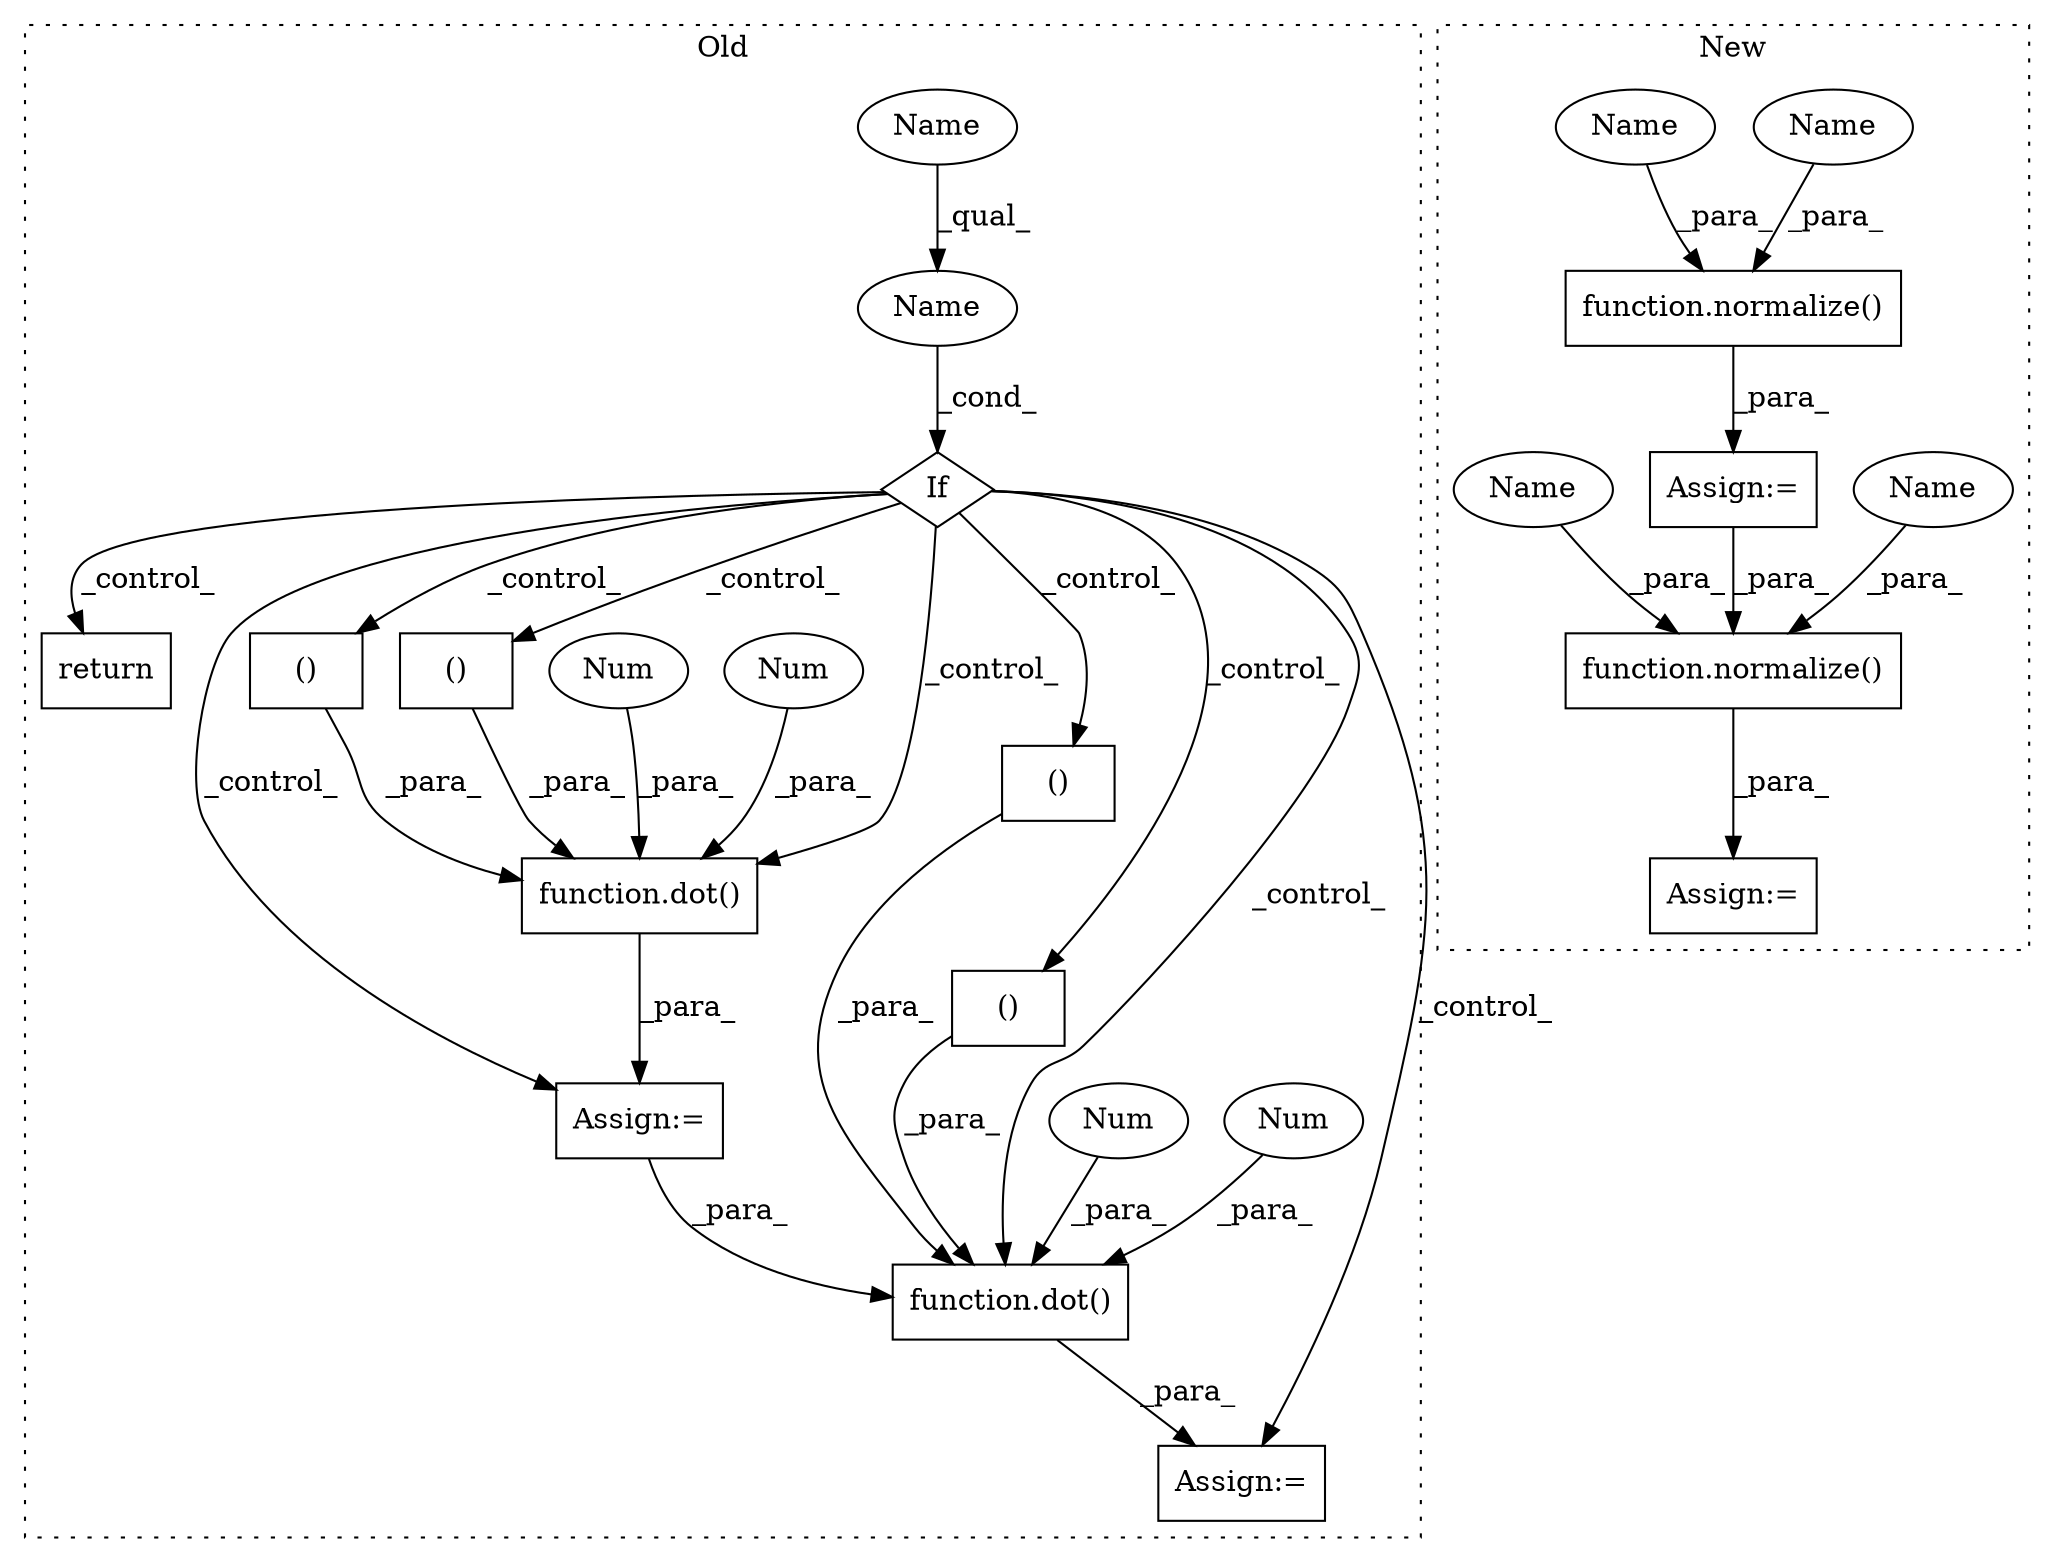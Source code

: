 digraph G {
subgraph cluster0 {
1 [label="return" a="93" s="4423" l="7" shape="box"];
4 [label="Name" a="87" s="4394" l="19" shape="ellipse"];
5 [label="Assign:=" a="68" s="4518" l="3" shape="box"];
6 [label="If" a="96" s="4391" l="3" shape="diamond"];
7 [label="()" a="54" s="4503" l="2" shape="box"];
9 [label="()" a="54" s="4507" l="2" shape="box"];
10 [label="function.dot()" a="75" s="4624,4658" l="4,1" shape="box"];
11 [label="()" a="54" s="4656" l="2" shape="box"];
12 [label="function.dot()" a="75" s="4475,4509" l="4,1" shape="box"];
13 [label="()" a="54" s="4652" l="2" shape="box"];
14 [label="Num" a="76" s="4500" l="1" shape="ellipse"];
15 [label="Num" a="76" s="4649" l="1" shape="ellipse"];
16 [label="Num" a="76" s="4645" l="2" shape="ellipse"];
17 [label="Num" a="76" s="4496" l="2" shape="ellipse"];
19 [label="Assign:=" a="68" s="4621" l="3" shape="box"];
20 [label="Name" a="87" s="4394" l="3" shape="ellipse"];
label = "Old";
style="dotted";
}
subgraph cluster1 {
2 [label="function.normalize()" a="75" s="4639,4662" l="10,1" shape="box"];
3 [label="Assign:=" a="68" s="4512" l="3" shape="box"];
8 [label="function.normalize()" a="75" s="4515,4538" l="10,1" shape="box"];
18 [label="Assign:=" a="68" s="4636" l="3" shape="box"];
21 [label="Name" a="87" s="4659" l="3" shape="ellipse"];
22 [label="Name" a="87" s="4535" l="3" shape="ellipse"];
23 [label="Name" a="87" s="4525" l="3" shape="ellipse"];
24 [label="Name" a="87" s="4649" l="3" shape="ellipse"];
label = "New";
style="dotted";
}
2 -> 18 [label="_para_"];
3 -> 2 [label="_para_"];
4 -> 6 [label="_cond_"];
5 -> 10 [label="_para_"];
6 -> 7 [label="_control_"];
6 -> 19 [label="_control_"];
6 -> 9 [label="_control_"];
6 -> 12 [label="_control_"];
6 -> 11 [label="_control_"];
6 -> 13 [label="_control_"];
6 -> 5 [label="_control_"];
6 -> 1 [label="_control_"];
6 -> 10 [label="_control_"];
7 -> 12 [label="_para_"];
8 -> 3 [label="_para_"];
9 -> 12 [label="_para_"];
10 -> 19 [label="_para_"];
11 -> 10 [label="_para_"];
12 -> 5 [label="_para_"];
13 -> 10 [label="_para_"];
14 -> 12 [label="_para_"];
15 -> 10 [label="_para_"];
16 -> 10 [label="_para_"];
17 -> 12 [label="_para_"];
20 -> 4 [label="_qual_"];
21 -> 2 [label="_para_"];
22 -> 8 [label="_para_"];
23 -> 8 [label="_para_"];
24 -> 2 [label="_para_"];
}